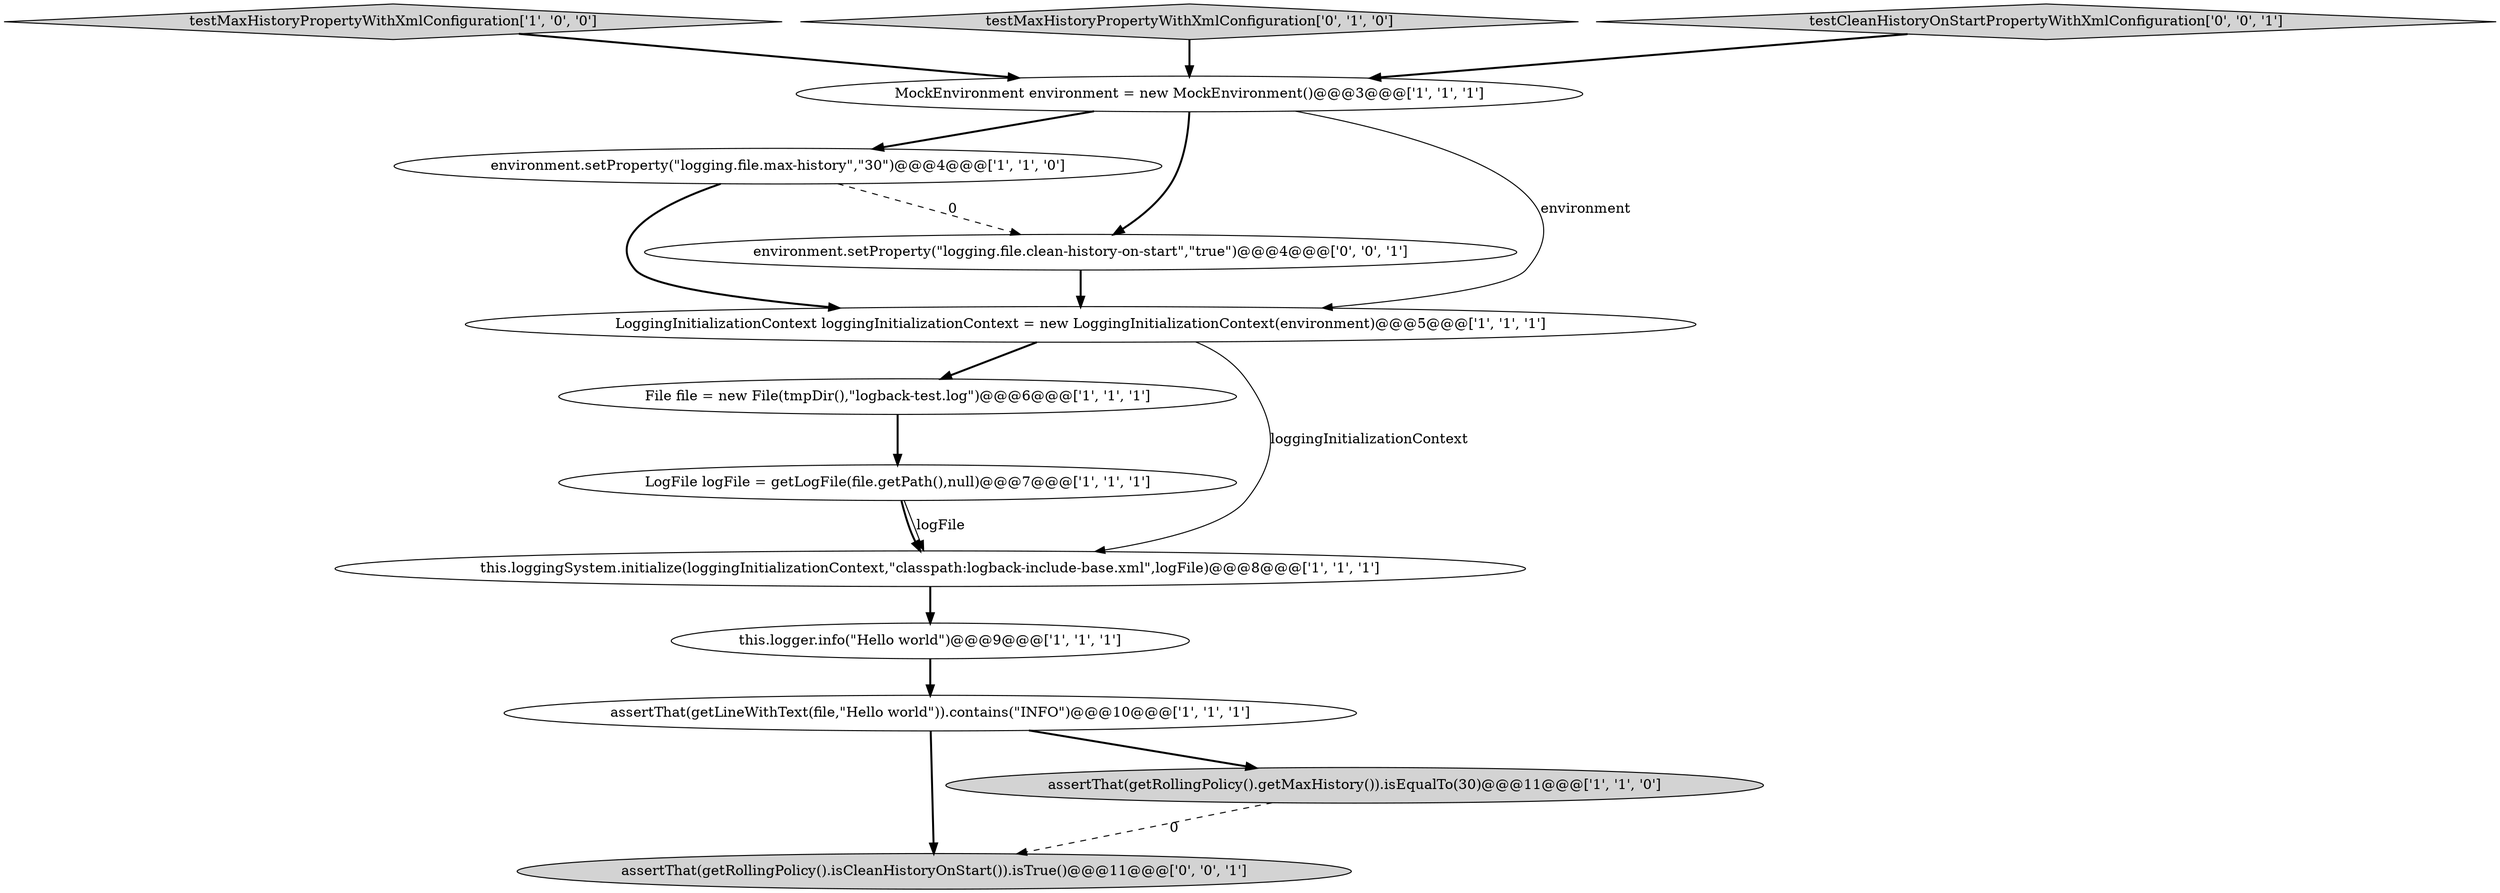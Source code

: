 digraph {
9 [style = filled, label = "testMaxHistoryPropertyWithXmlConfiguration['1', '0', '0']", fillcolor = lightgray, shape = diamond image = "AAA0AAABBB1BBB"];
3 [style = filled, label = "MockEnvironment environment = new MockEnvironment()@@@3@@@['1', '1', '1']", fillcolor = white, shape = ellipse image = "AAA0AAABBB1BBB"];
5 [style = filled, label = "environment.setProperty(\"logging.file.max-history\",\"30\")@@@4@@@['1', '1', '0']", fillcolor = white, shape = ellipse image = "AAA0AAABBB1BBB"];
6 [style = filled, label = "this.logger.info(\"Hello world\")@@@9@@@['1', '1', '1']", fillcolor = white, shape = ellipse image = "AAA0AAABBB1BBB"];
2 [style = filled, label = "LogFile logFile = getLogFile(file.getPath(),null)@@@7@@@['1', '1', '1']", fillcolor = white, shape = ellipse image = "AAA0AAABBB1BBB"];
11 [style = filled, label = "environment.setProperty(\"logging.file.clean-history-on-start\",\"true\")@@@4@@@['0', '0', '1']", fillcolor = white, shape = ellipse image = "AAA0AAABBB3BBB"];
12 [style = filled, label = "assertThat(getRollingPolicy().isCleanHistoryOnStart()).isTrue()@@@11@@@['0', '0', '1']", fillcolor = lightgray, shape = ellipse image = "AAA0AAABBB3BBB"];
0 [style = filled, label = "assertThat(getLineWithText(file,\"Hello world\")).contains(\"INFO\")@@@10@@@['1', '1', '1']", fillcolor = white, shape = ellipse image = "AAA0AAABBB1BBB"];
4 [style = filled, label = "LoggingInitializationContext loggingInitializationContext = new LoggingInitializationContext(environment)@@@5@@@['1', '1', '1']", fillcolor = white, shape = ellipse image = "AAA0AAABBB1BBB"];
7 [style = filled, label = "assertThat(getRollingPolicy().getMaxHistory()).isEqualTo(30)@@@11@@@['1', '1', '0']", fillcolor = lightgray, shape = ellipse image = "AAA0AAABBB1BBB"];
10 [style = filled, label = "testMaxHistoryPropertyWithXmlConfiguration['0', '1', '0']", fillcolor = lightgray, shape = diamond image = "AAA0AAABBB2BBB"];
8 [style = filled, label = "File file = new File(tmpDir(),\"logback-test.log\")@@@6@@@['1', '1', '1']", fillcolor = white, shape = ellipse image = "AAA0AAABBB1BBB"];
13 [style = filled, label = "testCleanHistoryOnStartPropertyWithXmlConfiguration['0', '0', '1']", fillcolor = lightgray, shape = diamond image = "AAA0AAABBB3BBB"];
1 [style = filled, label = "this.loggingSystem.initialize(loggingInitializationContext,\"classpath:logback-include-base.xml\",logFile)@@@8@@@['1', '1', '1']", fillcolor = white, shape = ellipse image = "AAA0AAABBB1BBB"];
13->3 [style = bold, label=""];
6->0 [style = bold, label=""];
9->3 [style = bold, label=""];
3->4 [style = solid, label="environment"];
4->1 [style = solid, label="loggingInitializationContext"];
8->2 [style = bold, label=""];
11->4 [style = bold, label=""];
5->11 [style = dashed, label="0"];
3->11 [style = bold, label=""];
0->12 [style = bold, label=""];
4->8 [style = bold, label=""];
2->1 [style = solid, label="logFile"];
2->1 [style = bold, label=""];
1->6 [style = bold, label=""];
3->5 [style = bold, label=""];
5->4 [style = bold, label=""];
10->3 [style = bold, label=""];
0->7 [style = bold, label=""];
7->12 [style = dashed, label="0"];
}
